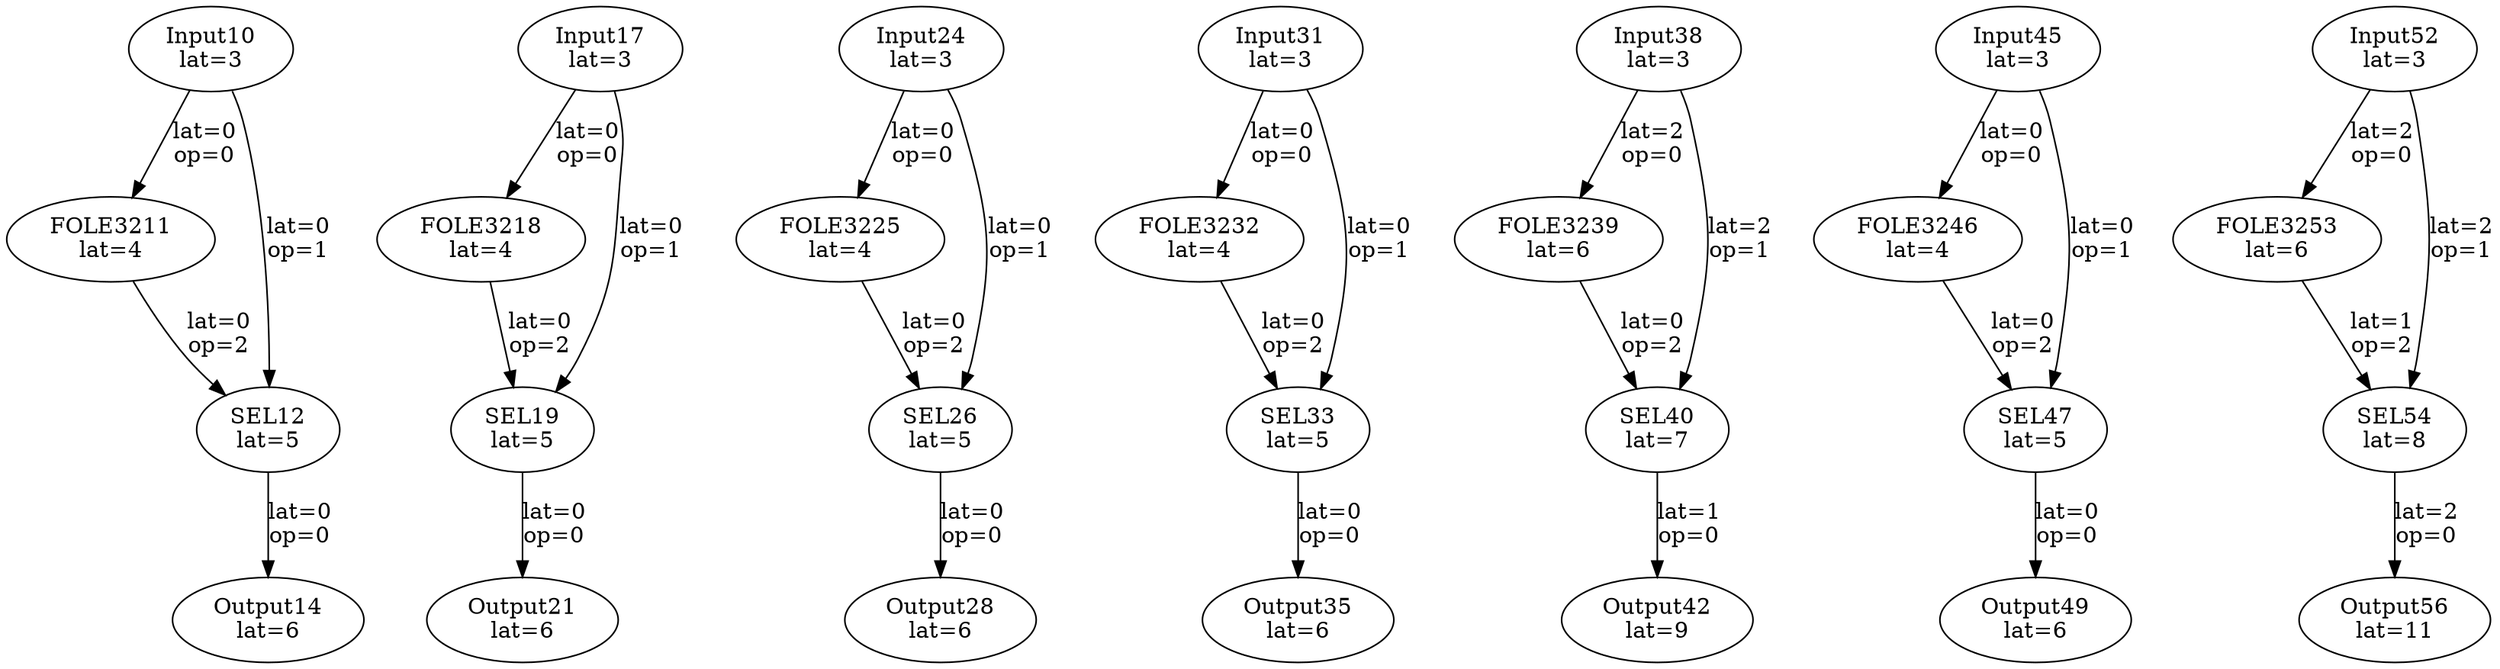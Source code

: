 Digraph G {
"Input10"[label = "\N\nlat=3"];
"FOLE3211"[label = "\N\nlat=4"];
"Input10"->"FOLE3211"[label = "lat=0\nop=0"];
"SEL12"[label = "\N\nlat=5"];
"Input10"->"SEL12"[label = "lat=0\nop=1"];
"FOLE3211"->"SEL12"[label = "lat=0\nop=2"];
"Output14"[label = "\N\nlat=6"];
"SEL12"->"Output14"[label = "lat=0\nop=0"];
"Input17"[label = "\N\nlat=3"];
"FOLE3218"[label = "\N\nlat=4"];
"Input17"->"FOLE3218"[label = "lat=0\nop=0"];
"SEL19"[label = "\N\nlat=5"];
"Input17"->"SEL19"[label = "lat=0\nop=1"];
"FOLE3218"->"SEL19"[label = "lat=0\nop=2"];
"Output21"[label = "\N\nlat=6"];
"SEL19"->"Output21"[label = "lat=0\nop=0"];
"Input24"[label = "\N\nlat=3"];
"FOLE3225"[label = "\N\nlat=4"];
"Input24"->"FOLE3225"[label = "lat=0\nop=0"];
"SEL26"[label = "\N\nlat=5"];
"Input24"->"SEL26"[label = "lat=0\nop=1"];
"FOLE3225"->"SEL26"[label = "lat=0\nop=2"];
"Output28"[label = "\N\nlat=6"];
"SEL26"->"Output28"[label = "lat=0\nop=0"];
"Input31"[label = "\N\nlat=3"];
"FOLE3232"[label = "\N\nlat=4"];
"Input31"->"FOLE3232"[label = "lat=0\nop=0"];
"SEL33"[label = "\N\nlat=5"];
"Input31"->"SEL33"[label = "lat=0\nop=1"];
"FOLE3232"->"SEL33"[label = "lat=0\nop=2"];
"Output35"[label = "\N\nlat=6"];
"SEL33"->"Output35"[label = "lat=0\nop=0"];
"Input38"[label = "\N\nlat=3"];
"FOLE3239"[label = "\N\nlat=6"];
"Input38"->"FOLE3239"[label = "lat=2\nop=0"];
"SEL40"[label = "\N\nlat=7"];
"Input38"->"SEL40"[label = "lat=2\nop=1"];
"FOLE3239"->"SEL40"[label = "lat=0\nop=2"];
"Output42"[label = "\N\nlat=9"];
"SEL40"->"Output42"[label = "lat=1\nop=0"];
"Input45"[label = "\N\nlat=3"];
"FOLE3246"[label = "\N\nlat=4"];
"Input45"->"FOLE3246"[label = "lat=0\nop=0"];
"SEL47"[label = "\N\nlat=5"];
"Input45"->"SEL47"[label = "lat=0\nop=1"];
"FOLE3246"->"SEL47"[label = "lat=0\nop=2"];
"Output49"[label = "\N\nlat=6"];
"SEL47"->"Output49"[label = "lat=0\nop=0"];
"Input52"[label = "\N\nlat=3"];
"FOLE3253"[label = "\N\nlat=6"];
"Input52"->"FOLE3253"[label = "lat=2\nop=0"];
"SEL54"[label = "\N\nlat=8"];
"Input52"->"SEL54"[label = "lat=2\nop=1"];
"FOLE3253"->"SEL54"[label = "lat=1\nop=2"];
"Output56"[label = "\N\nlat=11"];
"SEL54"->"Output56"[label = "lat=2\nop=0"];
}
